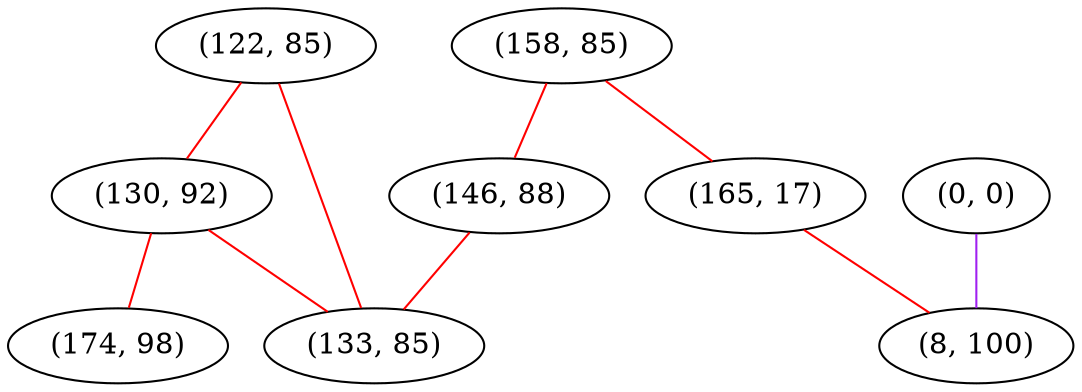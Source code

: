 graph "" {
"(122, 85)";
"(0, 0)";
"(130, 92)";
"(158, 85)";
"(146, 88)";
"(133, 85)";
"(165, 17)";
"(174, 98)";
"(8, 100)";
"(122, 85)" -- "(133, 85)"  [color=red, key=0, weight=1];
"(122, 85)" -- "(130, 92)"  [color=red, key=0, weight=1];
"(0, 0)" -- "(8, 100)"  [color=purple, key=0, weight=4];
"(130, 92)" -- "(174, 98)"  [color=red, key=0, weight=1];
"(130, 92)" -- "(133, 85)"  [color=red, key=0, weight=1];
"(158, 85)" -- "(165, 17)"  [color=red, key=0, weight=1];
"(158, 85)" -- "(146, 88)"  [color=red, key=0, weight=1];
"(146, 88)" -- "(133, 85)"  [color=red, key=0, weight=1];
"(165, 17)" -- "(8, 100)"  [color=red, key=0, weight=1];
}
